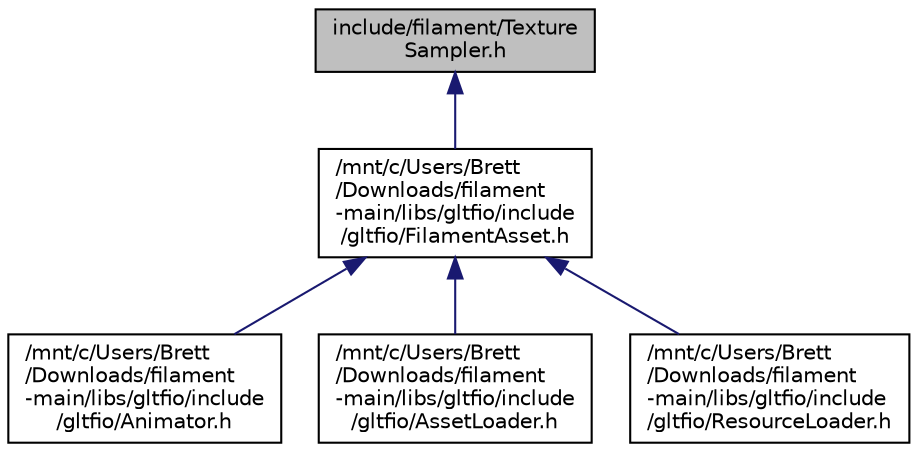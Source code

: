 digraph "include/filament/TextureSampler.h"
{
 // LATEX_PDF_SIZE
  bgcolor="transparent";
  edge [fontname="Helvetica",fontsize="10",labelfontname="Helvetica",labelfontsize="10"];
  node [fontname="Helvetica",fontsize="10",shape=record];
  Node1 [label="include/filament/Texture\lSampler.h",height=0.2,width=0.4,color="black", fillcolor="grey75", style="filled", fontcolor="black",tooltip=" "];
  Node1 -> Node2 [dir="back",color="midnightblue",fontsize="10",style="solid",fontname="Helvetica"];
  Node2 [label="/mnt/c/Users/Brett\l/Downloads/filament\l-main/libs/gltfio/include\l/gltfio/FilamentAsset.h",height=0.2,width=0.4,color="black",URL="$_filament_asset_8h_source.html",tooltip=" "];
  Node2 -> Node3 [dir="back",color="midnightblue",fontsize="10",style="solid",fontname="Helvetica"];
  Node3 [label="/mnt/c/Users/Brett\l/Downloads/filament\l-main/libs/gltfio/include\l/gltfio/Animator.h",height=0.2,width=0.4,color="black",URL="$_animator_8h_source.html",tooltip=" "];
  Node2 -> Node4 [dir="back",color="midnightblue",fontsize="10",style="solid",fontname="Helvetica"];
  Node4 [label="/mnt/c/Users/Brett\l/Downloads/filament\l-main/libs/gltfio/include\l/gltfio/AssetLoader.h",height=0.2,width=0.4,color="black",URL="$_asset_loader_8h_source.html",tooltip=" "];
  Node2 -> Node5 [dir="back",color="midnightblue",fontsize="10",style="solid",fontname="Helvetica"];
  Node5 [label="/mnt/c/Users/Brett\l/Downloads/filament\l-main/libs/gltfio/include\l/gltfio/ResourceLoader.h",height=0.2,width=0.4,color="black",URL="$_resource_loader_8h_source.html",tooltip=" "];
}
